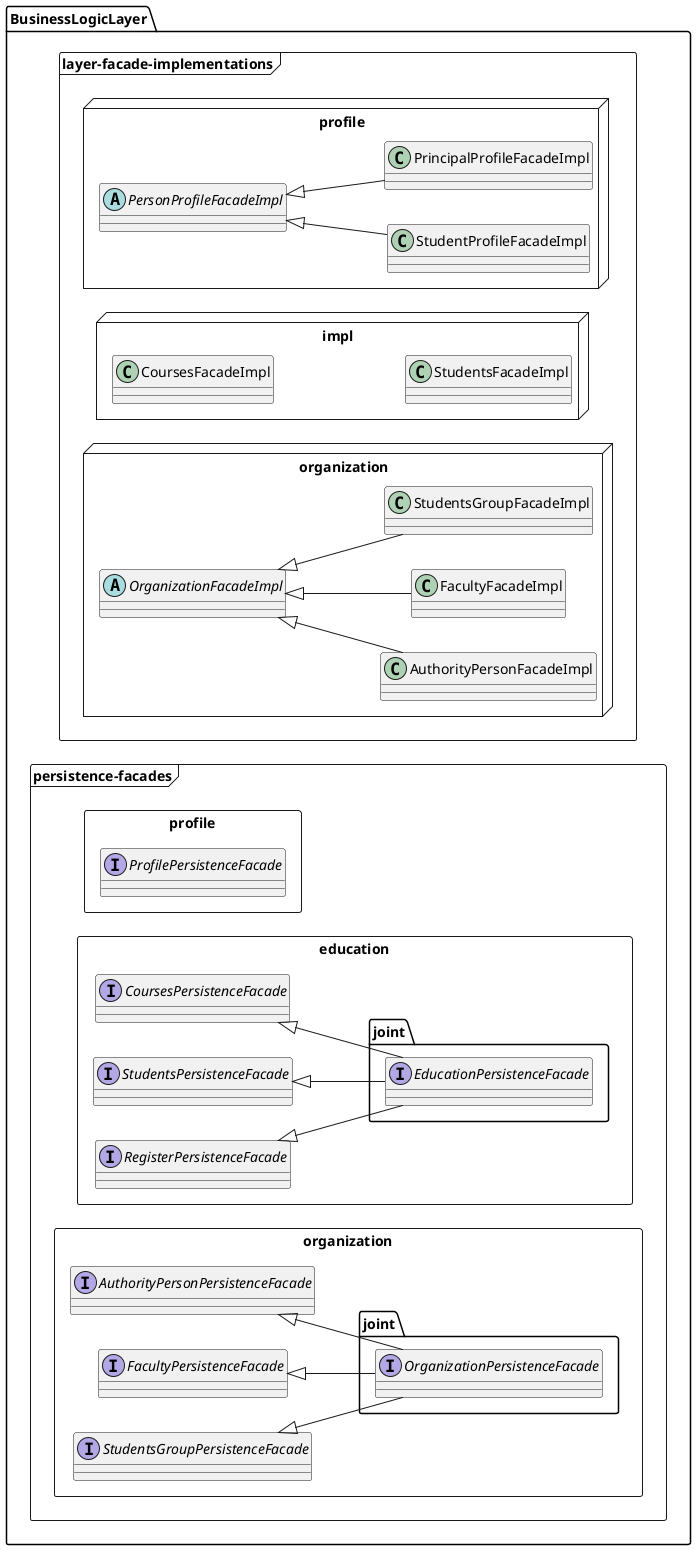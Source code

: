     @startuml
'https://plantuml.com/class-diagram

'!pragma layout smetana
left to right direction

package BusinessLogicLayer {
    frame layer-facade-implementations {
        node profile {
            abstract class PersonProfileFacadeImpl
            class StudentProfileFacadeImpl extends PersonProfileFacadeImpl
            class PrincipalProfileFacadeImpl extends PersonProfileFacadeImpl
        }
        node impl {
            class CoursesFacadeImpl
            class StudentsFacadeImpl
        }
        node organization{
            abstract class OrganizationFacadeImpl
            class AuthorityPersonFacadeImpl extends OrganizationFacadeImpl
            class FacultyFacadeImpl extends OrganizationFacadeImpl
            class StudentsGroupFacadeImpl extends OrganizationFacadeImpl
        }
    }
    frame persistence-facades {
        rectangle profile {
            interface ProfilePersistenceFacade
        }
        rectangle education {
            interface joint.EducationPersistenceFacade extends CoursesPersistenceFacade, StudentsPersistenceFacade, RegisterPersistenceFacade
            interface StudentsPersistenceFacade
            interface CoursesPersistenceFacade
            interface RegisterPersistenceFacade
        }
        rectangle organization {
            interface joint.OrganizationPersistenceFacade extends AuthorityPersonPersistenceFacade, FacultyPersistenceFacade, StudentsGroupPersistenceFacade
            interface AuthorityPersonPersistenceFacade
            interface FacultyPersistenceFacade
            interface StudentsGroupPersistenceFacade
        }
    }
}
CoursesFacadeImpl --[hidden]> StudentsFacadeImpl
'AuthorityPersonFacadeImpl --[hidden]> FacultyFacadeImpl
'AuthorityPersonFacadeImpl --[hidden]> FacultyFacadeImpl
'FacultyFacadeImpl --[hidden]> StudentsGroupFacadeImpl
'PrincipalProfileFacadeImpl --[hidden]> StudentProfileFacadeImpl

'StudentsPersistenceFacade --[hidden]> CoursesPersistenceFacade
'CoursesPersistenceFacade --[hidden]> RegisterPersistenceFacade
'RegisterPersistenceFacade --[hidden]> EducationPersistenceFacade
'PrincipalProfileFacade --[hidden]> StudentProfileFacade
'AuthorityPersonFacade --[hidden]> FacultyFacade
'FacultyFacade --[hidden]> StudentsGroupFacade

@enduml